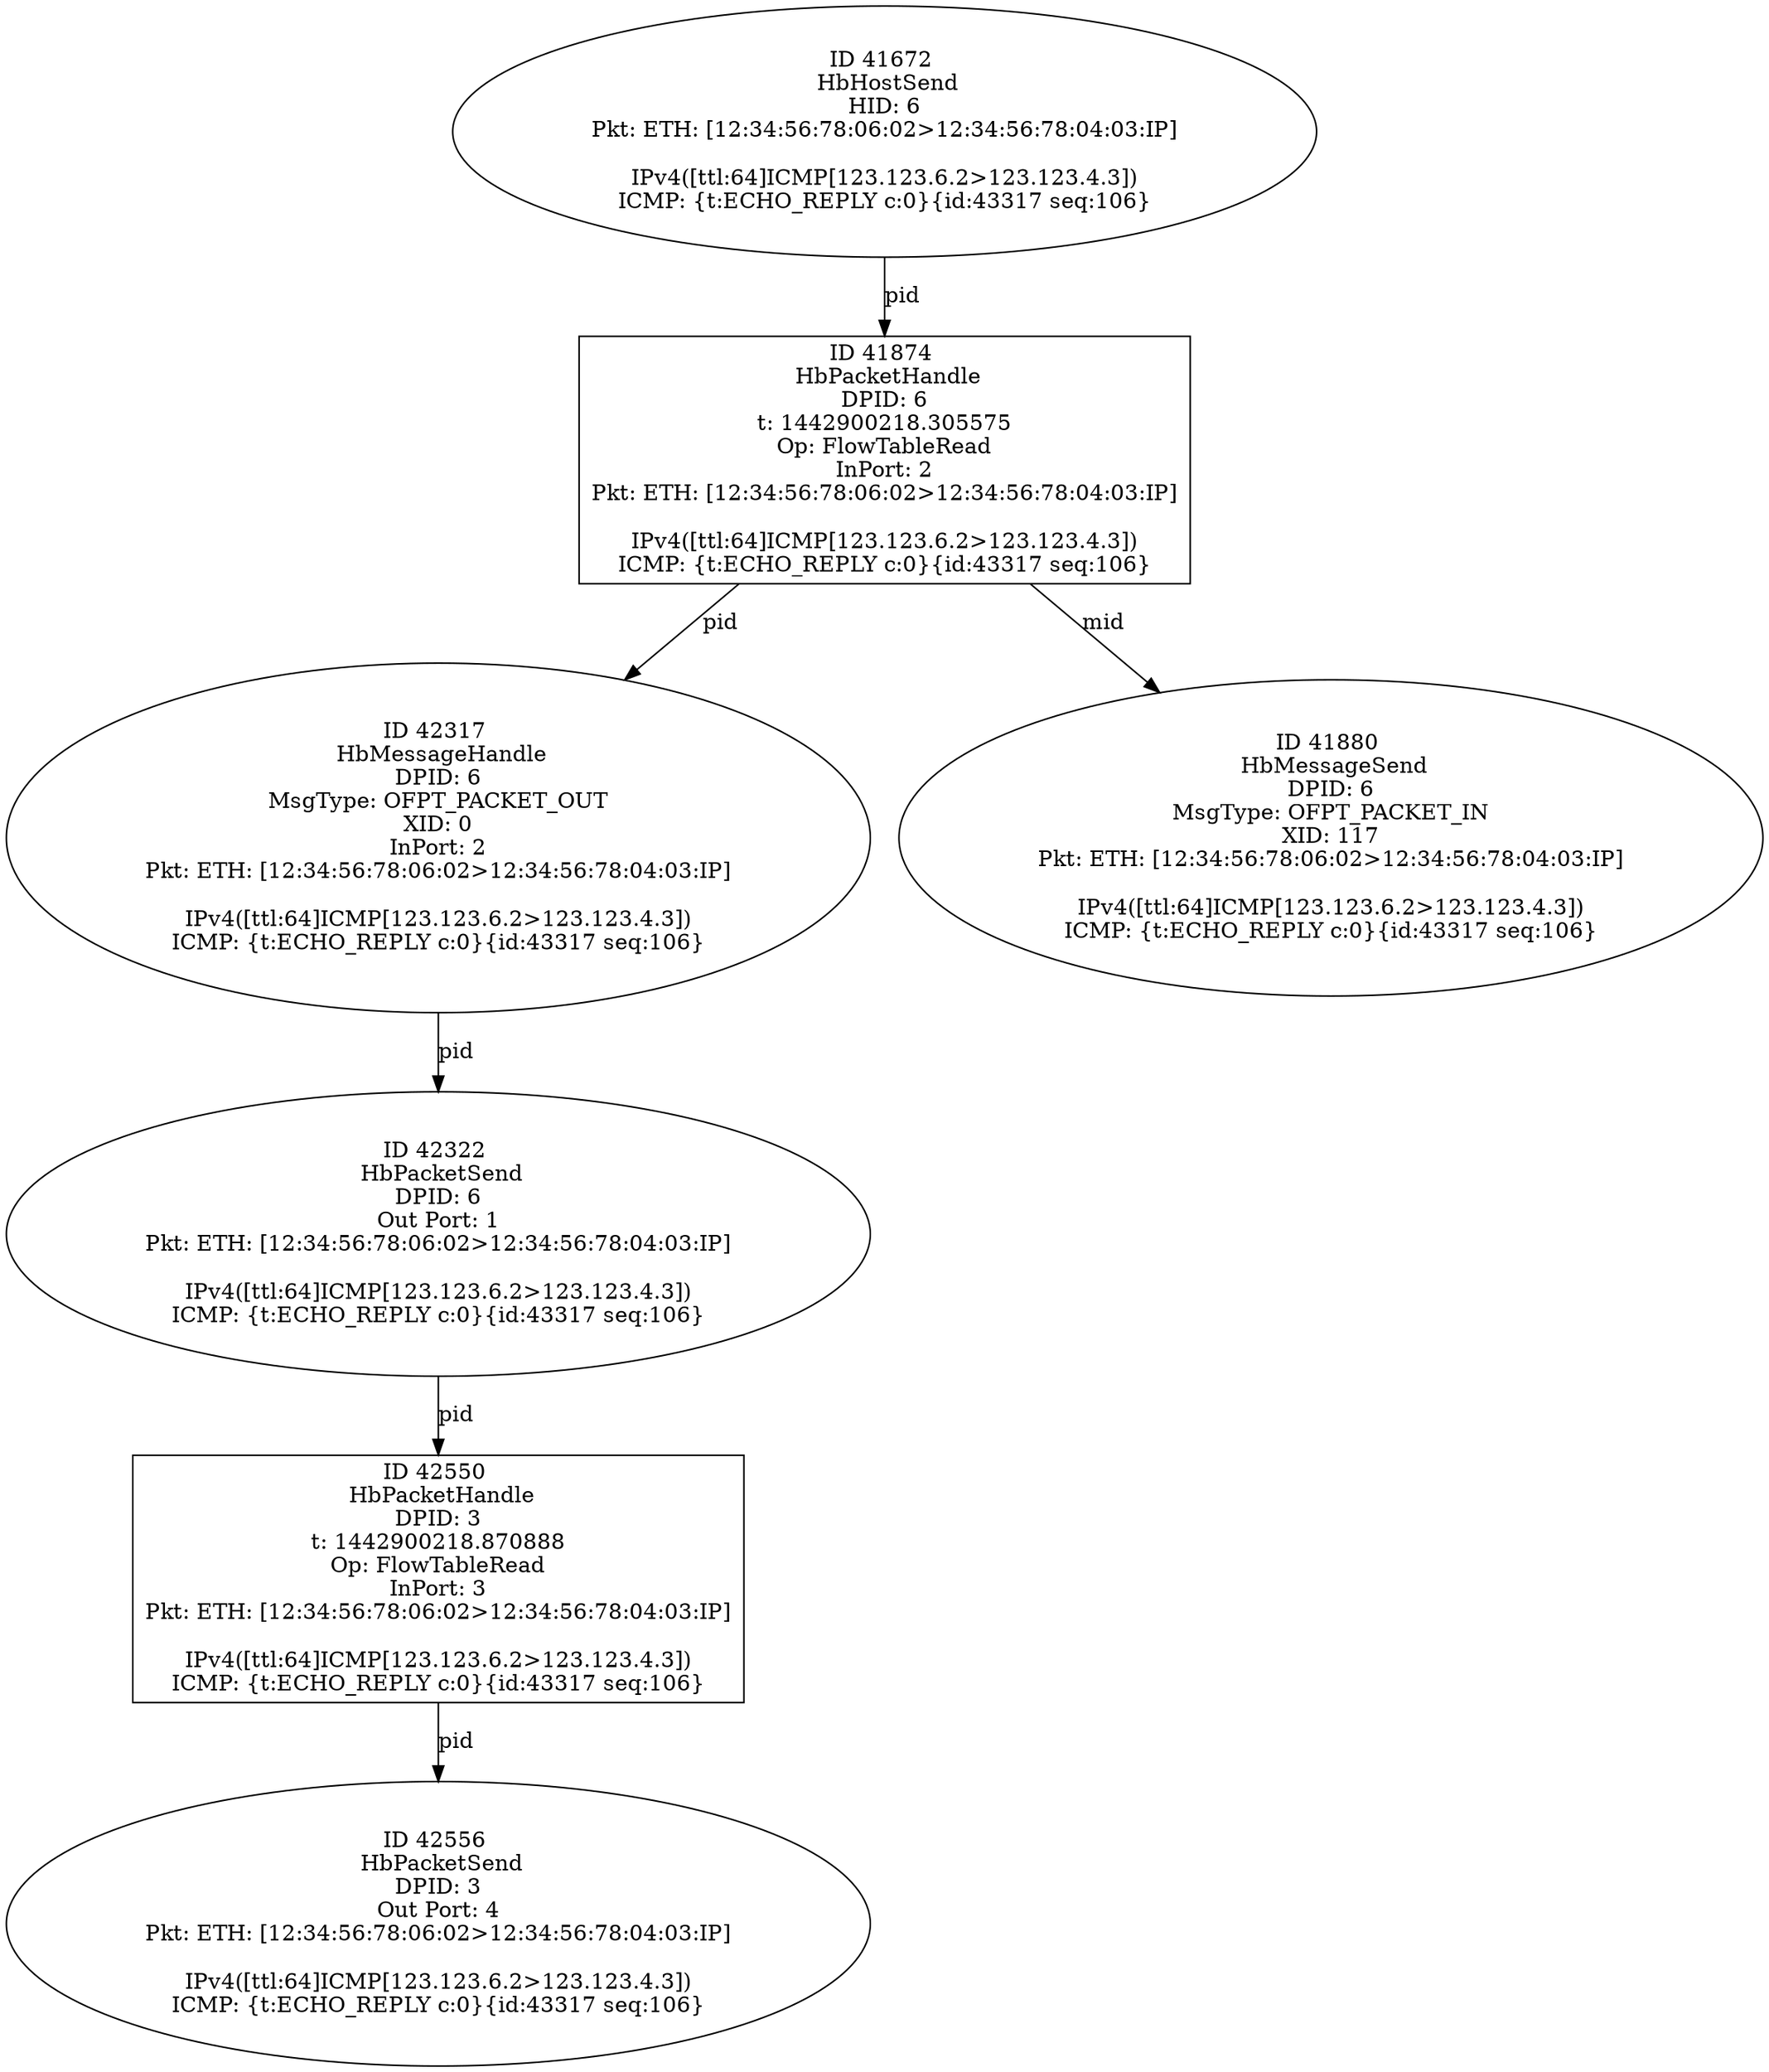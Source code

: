strict digraph G {
41672 [shape=oval, event=<hb_events.HbHostSend object at 0x110ae39d0>, label="ID 41672 
 HbHostSend
HID: 6
Pkt: ETH: [12:34:56:78:06:02>12:34:56:78:04:03:IP]

IPv4([ttl:64]ICMP[123.123.6.2>123.123.4.3])
ICMP: {t:ECHO_REPLY c:0}{id:43317 seq:106}"];
42317 [shape=oval, event=<hb_events.HbMessageHandle object at 0x110cb88d0>, label="ID 42317 
 HbMessageHandle
DPID: 6
MsgType: OFPT_PACKET_OUT
XID: 0
InPort: 2
Pkt: ETH: [12:34:56:78:06:02>12:34:56:78:04:03:IP]

IPv4([ttl:64]ICMP[123.123.6.2>123.123.4.3])
ICMP: {t:ECHO_REPLY c:0}{id:43317 seq:106}"];
42322 [shape=oval, event=<hb_events.HbPacketSend object at 0x110cb8710>, label="ID 42322 
 HbPacketSend
DPID: 6
Out Port: 1
Pkt: ETH: [12:34:56:78:06:02>12:34:56:78:04:03:IP]

IPv4([ttl:64]ICMP[123.123.6.2>123.123.4.3])
ICMP: {t:ECHO_REPLY c:0}{id:43317 seq:106}"];
42550 [shape=box, event=<hb_events.HbPacketHandle object at 0x110d89fd0>, label="ID 42550 
 HbPacketHandle
DPID: 3
t: 1442900218.870888
Op: FlowTableRead
InPort: 3
Pkt: ETH: [12:34:56:78:06:02>12:34:56:78:04:03:IP]

IPv4([ttl:64]ICMP[123.123.6.2>123.123.4.3])
ICMP: {t:ECHO_REPLY c:0}{id:43317 seq:106}"];
41880 [shape=oval, event=<hb_events.HbMessageSend object at 0x110b336d0>, label="ID 41880 
 HbMessageSend
DPID: 6
MsgType: OFPT_PACKET_IN
XID: 117
Pkt: ETH: [12:34:56:78:06:02>12:34:56:78:04:03:IP]

IPv4([ttl:64]ICMP[123.123.6.2>123.123.4.3])
ICMP: {t:ECHO_REPLY c:0}{id:43317 seq:106}"];
42556 [shape=oval, event=<hb_events.HbPacketSend object at 0x110d4a250>, label="ID 42556 
 HbPacketSend
DPID: 3
Out Port: 4
Pkt: ETH: [12:34:56:78:06:02>12:34:56:78:04:03:IP]

IPv4([ttl:64]ICMP[123.123.6.2>123.123.4.3])
ICMP: {t:ECHO_REPLY c:0}{id:43317 seq:106}"];
41874 [shape=box, event=<hb_events.HbPacketHandle object at 0x110b33890>, label="ID 41874 
 HbPacketHandle
DPID: 6
t: 1442900218.305575
Op: FlowTableRead
InPort: 2
Pkt: ETH: [12:34:56:78:06:02>12:34:56:78:04:03:IP]

IPv4([ttl:64]ICMP[123.123.6.2>123.123.4.3])
ICMP: {t:ECHO_REPLY c:0}{id:43317 seq:106}"];
41672 -> 41874  [rel=pid, label=pid];
42317 -> 42322  [rel=pid, label=pid];
42322 -> 42550  [rel=pid, label=pid];
42550 -> 42556  [rel=pid, label=pid];
41874 -> 41880  [rel=mid, label=mid];
41874 -> 42317  [rel=pid, label=pid];
}
